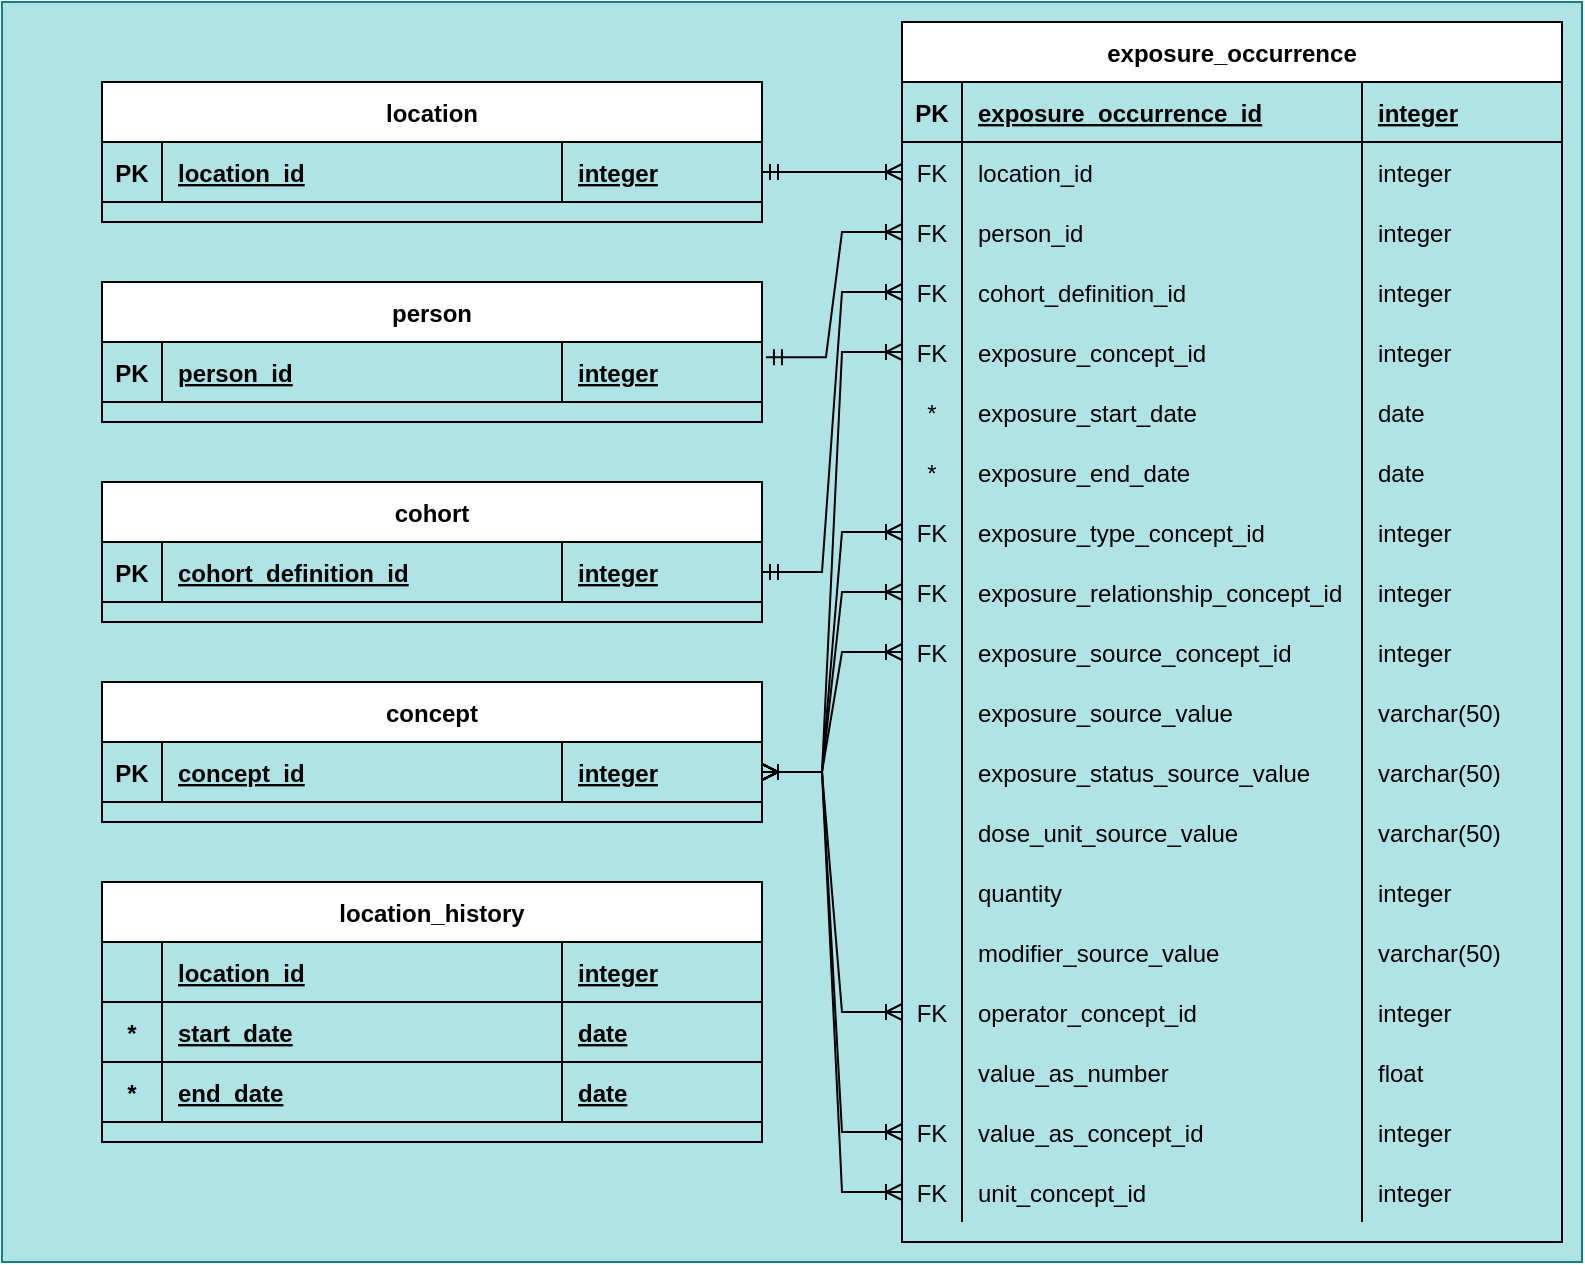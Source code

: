 <mxfile version="20.2.3" type="device"><diagram id="ltDb1r_3v9fbU79wgl96" name="Page-1"><mxGraphModel dx="3122" dy="865" grid="1" gridSize="10" guides="1" tooltips="1" connect="1" arrows="1" fold="1" page="1" pageScale="1" pageWidth="850" pageHeight="1100" math="0" shadow="0"><root><mxCell id="0"/><mxCell id="1" parent="0"/><mxCell id="xWgGIAUV3L5Q88_BUj5A-241" value="" style="verticalLabelPosition=bottom;verticalAlign=top;html=1;shape=mxgraph.basic.rect;fillColor2=none;strokeWidth=1;size=20;indent=5;fillColor=#b0e3e6;strokeColor=#0e8088;" parent="1" vertex="1"><mxGeometry x="-900" y="150" width="790" height="630" as="geometry"/></mxCell><mxCell id="xWgGIAUV3L5Q88_BUj5A-1" value="exposure_occurrence" style="shape=table;startSize=30;container=1;collapsible=1;childLayout=tableLayout;fixedRows=1;rowLines=0;fontStyle=1;align=center;resizeLast=1;" parent="1" vertex="1"><mxGeometry x="-450" y="160" width="330" height="610" as="geometry"/></mxCell><mxCell id="xWgGIAUV3L5Q88_BUj5A-2" value="" style="shape=tableRow;horizontal=0;startSize=0;swimlaneHead=0;swimlaneBody=0;fillColor=none;collapsible=0;dropTarget=0;points=[[0,0.5],[1,0.5]];portConstraint=eastwest;top=0;left=0;right=0;bottom=1;" parent="xWgGIAUV3L5Q88_BUj5A-1" vertex="1"><mxGeometry y="30" width="330" height="30" as="geometry"/></mxCell><mxCell id="xWgGIAUV3L5Q88_BUj5A-3" value="PK" style="shape=partialRectangle;connectable=0;fillColor=none;top=0;left=0;bottom=0;right=0;fontStyle=1;overflow=hidden;" parent="xWgGIAUV3L5Q88_BUj5A-2" vertex="1"><mxGeometry width="30" height="30" as="geometry"><mxRectangle width="30" height="30" as="alternateBounds"/></mxGeometry></mxCell><mxCell id="xWgGIAUV3L5Q88_BUj5A-4" value="exposure_occurrence_id" style="shape=partialRectangle;connectable=0;fillColor=none;top=0;left=0;bottom=0;right=0;align=left;spacingLeft=6;fontStyle=5;overflow=hidden;" parent="xWgGIAUV3L5Q88_BUj5A-2" vertex="1"><mxGeometry x="30" width="200" height="30" as="geometry"><mxRectangle width="200" height="30" as="alternateBounds"/></mxGeometry></mxCell><mxCell id="xWgGIAUV3L5Q88_BUj5A-5" value="integer" style="shape=partialRectangle;connectable=0;fillColor=none;top=0;left=0;bottom=0;right=0;align=left;spacingLeft=6;fontStyle=5;overflow=hidden;" parent="xWgGIAUV3L5Q88_BUj5A-2" vertex="1"><mxGeometry x="230" width="100" height="30" as="geometry"><mxRectangle width="100" height="30" as="alternateBounds"/></mxGeometry></mxCell><mxCell id="xWgGIAUV3L5Q88_BUj5A-6" value="" style="shape=tableRow;horizontal=0;startSize=0;swimlaneHead=0;swimlaneBody=0;fillColor=none;collapsible=0;dropTarget=0;points=[[0,0.5],[1,0.5]];portConstraint=eastwest;top=0;left=0;right=0;bottom=0;" parent="xWgGIAUV3L5Q88_BUj5A-1" vertex="1"><mxGeometry y="60" width="330" height="30" as="geometry"/></mxCell><mxCell id="xWgGIAUV3L5Q88_BUj5A-7" value="FK" style="shape=partialRectangle;connectable=0;fillColor=none;top=0;left=0;bottom=0;right=0;editable=1;overflow=hidden;" parent="xWgGIAUV3L5Q88_BUj5A-6" vertex="1"><mxGeometry width="30" height="30" as="geometry"><mxRectangle width="30" height="30" as="alternateBounds"/></mxGeometry></mxCell><mxCell id="xWgGIAUV3L5Q88_BUj5A-8" value="location_id" style="shape=partialRectangle;connectable=0;fillColor=none;top=0;left=0;bottom=0;right=0;align=left;spacingLeft=6;overflow=hidden;" parent="xWgGIAUV3L5Q88_BUj5A-6" vertex="1"><mxGeometry x="30" width="200" height="30" as="geometry"><mxRectangle width="200" height="30" as="alternateBounds"/></mxGeometry></mxCell><mxCell id="xWgGIAUV3L5Q88_BUj5A-9" value="integer" style="shape=partialRectangle;connectable=0;fillColor=none;top=0;left=0;bottom=0;right=0;align=left;spacingLeft=6;overflow=hidden;" parent="xWgGIAUV3L5Q88_BUj5A-6" vertex="1"><mxGeometry x="230" width="100" height="30" as="geometry"><mxRectangle width="100" height="30" as="alternateBounds"/></mxGeometry></mxCell><mxCell id="xWgGIAUV3L5Q88_BUj5A-10" value="" style="shape=tableRow;horizontal=0;startSize=0;swimlaneHead=0;swimlaneBody=0;fillColor=none;collapsible=0;dropTarget=0;points=[[0,0.5],[1,0.5]];portConstraint=eastwest;top=0;left=0;right=0;bottom=0;" parent="xWgGIAUV3L5Q88_BUj5A-1" vertex="1"><mxGeometry y="90" width="330" height="30" as="geometry"/></mxCell><mxCell id="xWgGIAUV3L5Q88_BUj5A-11" value="FK" style="shape=partialRectangle;connectable=0;fillColor=none;top=0;left=0;bottom=0;right=0;editable=1;overflow=hidden;" parent="xWgGIAUV3L5Q88_BUj5A-10" vertex="1"><mxGeometry width="30" height="30" as="geometry"><mxRectangle width="30" height="30" as="alternateBounds"/></mxGeometry></mxCell><mxCell id="xWgGIAUV3L5Q88_BUj5A-12" value="person_id" style="shape=partialRectangle;connectable=0;fillColor=none;top=0;left=0;bottom=0;right=0;align=left;spacingLeft=6;overflow=hidden;" parent="xWgGIAUV3L5Q88_BUj5A-10" vertex="1"><mxGeometry x="30" width="200" height="30" as="geometry"><mxRectangle width="200" height="30" as="alternateBounds"/></mxGeometry></mxCell><mxCell id="xWgGIAUV3L5Q88_BUj5A-13" value="integer" style="shape=partialRectangle;connectable=0;fillColor=none;top=0;left=0;bottom=0;right=0;align=left;spacingLeft=6;overflow=hidden;" parent="xWgGIAUV3L5Q88_BUj5A-10" vertex="1"><mxGeometry x="230" width="100" height="30" as="geometry"><mxRectangle width="100" height="30" as="alternateBounds"/></mxGeometry></mxCell><mxCell id="xWgGIAUV3L5Q88_BUj5A-14" value="" style="shape=tableRow;horizontal=0;startSize=0;swimlaneHead=0;swimlaneBody=0;fillColor=none;collapsible=0;dropTarget=0;points=[[0,0.5],[1,0.5]];portConstraint=eastwest;top=0;left=0;right=0;bottom=0;" parent="xWgGIAUV3L5Q88_BUj5A-1" vertex="1"><mxGeometry y="120" width="330" height="30" as="geometry"/></mxCell><mxCell id="xWgGIAUV3L5Q88_BUj5A-15" value="FK" style="shape=partialRectangle;connectable=0;fillColor=none;top=0;left=0;bottom=0;right=0;editable=1;overflow=hidden;" parent="xWgGIAUV3L5Q88_BUj5A-14" vertex="1"><mxGeometry width="30" height="30" as="geometry"><mxRectangle width="30" height="30" as="alternateBounds"/></mxGeometry></mxCell><mxCell id="xWgGIAUV3L5Q88_BUj5A-16" value="cohort_definition_id" style="shape=partialRectangle;connectable=0;fillColor=none;top=0;left=0;bottom=0;right=0;align=left;spacingLeft=6;overflow=hidden;" parent="xWgGIAUV3L5Q88_BUj5A-14" vertex="1"><mxGeometry x="30" width="200" height="30" as="geometry"><mxRectangle width="200" height="30" as="alternateBounds"/></mxGeometry></mxCell><mxCell id="xWgGIAUV3L5Q88_BUj5A-17" value="integer" style="shape=partialRectangle;connectable=0;fillColor=none;top=0;left=0;bottom=0;right=0;align=left;spacingLeft=6;overflow=hidden;" parent="xWgGIAUV3L5Q88_BUj5A-14" vertex="1"><mxGeometry x="230" width="100" height="30" as="geometry"><mxRectangle width="100" height="30" as="alternateBounds"/></mxGeometry></mxCell><mxCell id="xWgGIAUV3L5Q88_BUj5A-70" style="shape=tableRow;horizontal=0;startSize=0;swimlaneHead=0;swimlaneBody=0;fillColor=none;collapsible=0;dropTarget=0;points=[[0,0.5],[1,0.5]];portConstraint=eastwest;top=0;left=0;right=0;bottom=0;" parent="xWgGIAUV3L5Q88_BUj5A-1" vertex="1"><mxGeometry y="150" width="330" height="30" as="geometry"/></mxCell><mxCell id="xWgGIAUV3L5Q88_BUj5A-71" value="FK" style="shape=partialRectangle;connectable=0;fillColor=none;top=0;left=0;bottom=0;right=0;editable=1;overflow=hidden;" parent="xWgGIAUV3L5Q88_BUj5A-70" vertex="1"><mxGeometry width="30" height="30" as="geometry"><mxRectangle width="30" height="30" as="alternateBounds"/></mxGeometry></mxCell><mxCell id="xWgGIAUV3L5Q88_BUj5A-72" value="exposure_concept_id" style="shape=partialRectangle;connectable=0;fillColor=none;top=0;left=0;bottom=0;right=0;align=left;spacingLeft=6;overflow=hidden;" parent="xWgGIAUV3L5Q88_BUj5A-70" vertex="1"><mxGeometry x="30" width="200" height="30" as="geometry"><mxRectangle width="200" height="30" as="alternateBounds"/></mxGeometry></mxCell><mxCell id="xWgGIAUV3L5Q88_BUj5A-73" value="integer" style="shape=partialRectangle;connectable=0;fillColor=none;top=0;left=0;bottom=0;right=0;align=left;spacingLeft=6;overflow=hidden;" parent="xWgGIAUV3L5Q88_BUj5A-70" vertex="1"><mxGeometry x="230" width="100" height="30" as="geometry"><mxRectangle width="100" height="30" as="alternateBounds"/></mxGeometry></mxCell><mxCell id="xWgGIAUV3L5Q88_BUj5A-74" style="shape=tableRow;horizontal=0;startSize=0;swimlaneHead=0;swimlaneBody=0;fillColor=none;collapsible=0;dropTarget=0;points=[[0,0.5],[1,0.5]];portConstraint=eastwest;top=0;left=0;right=0;bottom=0;" parent="xWgGIAUV3L5Q88_BUj5A-1" vertex="1"><mxGeometry y="180" width="330" height="30" as="geometry"/></mxCell><mxCell id="xWgGIAUV3L5Q88_BUj5A-75" value="*" style="shape=partialRectangle;connectable=0;fillColor=none;top=0;left=0;bottom=0;right=0;editable=1;overflow=hidden;" parent="xWgGIAUV3L5Q88_BUj5A-74" vertex="1"><mxGeometry width="30" height="30" as="geometry"><mxRectangle width="30" height="30" as="alternateBounds"/></mxGeometry></mxCell><mxCell id="xWgGIAUV3L5Q88_BUj5A-76" value="exposure_start_date" style="shape=partialRectangle;connectable=0;fillColor=none;top=0;left=0;bottom=0;right=0;align=left;spacingLeft=6;overflow=hidden;" parent="xWgGIAUV3L5Q88_BUj5A-74" vertex="1"><mxGeometry x="30" width="200" height="30" as="geometry"><mxRectangle width="200" height="30" as="alternateBounds"/></mxGeometry></mxCell><mxCell id="xWgGIAUV3L5Q88_BUj5A-77" value="date" style="shape=partialRectangle;connectable=0;fillColor=none;top=0;left=0;bottom=0;right=0;align=left;spacingLeft=6;overflow=hidden;" parent="xWgGIAUV3L5Q88_BUj5A-74" vertex="1"><mxGeometry x="230" width="100" height="30" as="geometry"><mxRectangle width="100" height="30" as="alternateBounds"/></mxGeometry></mxCell><mxCell id="xWgGIAUV3L5Q88_BUj5A-78" style="shape=tableRow;horizontal=0;startSize=0;swimlaneHead=0;swimlaneBody=0;fillColor=none;collapsible=0;dropTarget=0;points=[[0,0.5],[1,0.5]];portConstraint=eastwest;top=0;left=0;right=0;bottom=0;" parent="xWgGIAUV3L5Q88_BUj5A-1" vertex="1"><mxGeometry y="210" width="330" height="30" as="geometry"/></mxCell><mxCell id="xWgGIAUV3L5Q88_BUj5A-79" value="*" style="shape=partialRectangle;connectable=0;fillColor=none;top=0;left=0;bottom=0;right=0;editable=1;overflow=hidden;" parent="xWgGIAUV3L5Q88_BUj5A-78" vertex="1"><mxGeometry width="30" height="30" as="geometry"><mxRectangle width="30" height="30" as="alternateBounds"/></mxGeometry></mxCell><mxCell id="xWgGIAUV3L5Q88_BUj5A-80" value="exposure_end_date" style="shape=partialRectangle;connectable=0;fillColor=none;top=0;left=0;bottom=0;right=0;align=left;spacingLeft=6;overflow=hidden;" parent="xWgGIAUV3L5Q88_BUj5A-78" vertex="1"><mxGeometry x="30" width="200" height="30" as="geometry"><mxRectangle width="200" height="30" as="alternateBounds"/></mxGeometry></mxCell><mxCell id="xWgGIAUV3L5Q88_BUj5A-81" value="date" style="shape=partialRectangle;connectable=0;fillColor=none;top=0;left=0;bottom=0;right=0;align=left;spacingLeft=6;overflow=hidden;" parent="xWgGIAUV3L5Q88_BUj5A-78" vertex="1"><mxGeometry x="230" width="100" height="30" as="geometry"><mxRectangle width="100" height="30" as="alternateBounds"/></mxGeometry></mxCell><mxCell id="xWgGIAUV3L5Q88_BUj5A-90" style="shape=tableRow;horizontal=0;startSize=0;swimlaneHead=0;swimlaneBody=0;fillColor=none;collapsible=0;dropTarget=0;points=[[0,0.5],[1,0.5]];portConstraint=eastwest;top=0;left=0;right=0;bottom=0;" parent="xWgGIAUV3L5Q88_BUj5A-1" vertex="1"><mxGeometry y="240" width="330" height="30" as="geometry"/></mxCell><mxCell id="xWgGIAUV3L5Q88_BUj5A-91" value="FK" style="shape=partialRectangle;connectable=0;fillColor=none;top=0;left=0;bottom=0;right=0;editable=1;overflow=hidden;" parent="xWgGIAUV3L5Q88_BUj5A-90" vertex="1"><mxGeometry width="30" height="30" as="geometry"><mxRectangle width="30" height="30" as="alternateBounds"/></mxGeometry></mxCell><mxCell id="xWgGIAUV3L5Q88_BUj5A-92" value="exposure_type_concept_id" style="shape=partialRectangle;connectable=0;fillColor=none;top=0;left=0;bottom=0;right=0;align=left;spacingLeft=6;overflow=hidden;" parent="xWgGIAUV3L5Q88_BUj5A-90" vertex="1"><mxGeometry x="30" width="200" height="30" as="geometry"><mxRectangle width="200" height="30" as="alternateBounds"/></mxGeometry></mxCell><mxCell id="xWgGIAUV3L5Q88_BUj5A-93" value="integer" style="shape=partialRectangle;connectable=0;fillColor=none;top=0;left=0;bottom=0;right=0;align=left;spacingLeft=6;overflow=hidden;" parent="xWgGIAUV3L5Q88_BUj5A-90" vertex="1"><mxGeometry x="230" width="100" height="30" as="geometry"><mxRectangle width="100" height="30" as="alternateBounds"/></mxGeometry></mxCell><mxCell id="xWgGIAUV3L5Q88_BUj5A-18" style="shape=tableRow;horizontal=0;startSize=0;swimlaneHead=0;swimlaneBody=0;fillColor=none;collapsible=0;dropTarget=0;points=[[0,0.5],[1,0.5]];portConstraint=eastwest;top=0;left=0;right=0;bottom=0;" parent="xWgGIAUV3L5Q88_BUj5A-1" vertex="1"><mxGeometry y="270" width="330" height="30" as="geometry"/></mxCell><mxCell id="xWgGIAUV3L5Q88_BUj5A-19" value="FK" style="shape=partialRectangle;connectable=0;fillColor=none;top=0;left=0;bottom=0;right=0;editable=1;overflow=hidden;" parent="xWgGIAUV3L5Q88_BUj5A-18" vertex="1"><mxGeometry width="30" height="30" as="geometry"><mxRectangle width="30" height="30" as="alternateBounds"/></mxGeometry></mxCell><mxCell id="xWgGIAUV3L5Q88_BUj5A-20" value="exposure_relationship_concept_id" style="shape=partialRectangle;connectable=0;fillColor=none;top=0;left=0;bottom=0;right=0;align=left;spacingLeft=6;overflow=hidden;" parent="xWgGIAUV3L5Q88_BUj5A-18" vertex="1"><mxGeometry x="30" width="200" height="30" as="geometry"><mxRectangle width="200" height="30" as="alternateBounds"/></mxGeometry></mxCell><mxCell id="xWgGIAUV3L5Q88_BUj5A-21" value="integer" style="shape=partialRectangle;connectable=0;fillColor=none;top=0;left=0;bottom=0;right=0;align=left;spacingLeft=6;overflow=hidden;" parent="xWgGIAUV3L5Q88_BUj5A-18" vertex="1"><mxGeometry x="230" width="100" height="30" as="geometry"><mxRectangle width="100" height="30" as="alternateBounds"/></mxGeometry></mxCell><mxCell id="xWgGIAUV3L5Q88_BUj5A-22" style="shape=tableRow;horizontal=0;startSize=0;swimlaneHead=0;swimlaneBody=0;fillColor=none;collapsible=0;dropTarget=0;points=[[0,0.5],[1,0.5]];portConstraint=eastwest;top=0;left=0;right=0;bottom=0;" parent="xWgGIAUV3L5Q88_BUj5A-1" vertex="1"><mxGeometry y="300" width="330" height="30" as="geometry"/></mxCell><mxCell id="xWgGIAUV3L5Q88_BUj5A-23" value="FK" style="shape=partialRectangle;connectable=0;fillColor=none;top=0;left=0;bottom=0;right=0;editable=1;overflow=hidden;" parent="xWgGIAUV3L5Q88_BUj5A-22" vertex="1"><mxGeometry width="30" height="30" as="geometry"><mxRectangle width="30" height="30" as="alternateBounds"/></mxGeometry></mxCell><mxCell id="xWgGIAUV3L5Q88_BUj5A-24" value="exposure_source_concept_id" style="shape=partialRectangle;connectable=0;fillColor=none;top=0;left=0;bottom=0;right=0;align=left;spacingLeft=6;overflow=hidden;" parent="xWgGIAUV3L5Q88_BUj5A-22" vertex="1"><mxGeometry x="30" width="200" height="30" as="geometry"><mxRectangle width="200" height="30" as="alternateBounds"/></mxGeometry></mxCell><mxCell id="xWgGIAUV3L5Q88_BUj5A-25" value="integer" style="shape=partialRectangle;connectable=0;fillColor=none;top=0;left=0;bottom=0;right=0;align=left;spacingLeft=6;overflow=hidden;" parent="xWgGIAUV3L5Q88_BUj5A-22" vertex="1"><mxGeometry x="230" width="100" height="30" as="geometry"><mxRectangle width="100" height="30" as="alternateBounds"/></mxGeometry></mxCell><mxCell id="xWgGIAUV3L5Q88_BUj5A-26" style="shape=tableRow;horizontal=0;startSize=0;swimlaneHead=0;swimlaneBody=0;fillColor=none;collapsible=0;dropTarget=0;points=[[0,0.5],[1,0.5]];portConstraint=eastwest;top=0;left=0;right=0;bottom=0;" parent="xWgGIAUV3L5Q88_BUj5A-1" vertex="1"><mxGeometry y="330" width="330" height="30" as="geometry"/></mxCell><mxCell id="xWgGIAUV3L5Q88_BUj5A-27" style="shape=partialRectangle;connectable=0;fillColor=none;top=0;left=0;bottom=0;right=0;editable=1;overflow=hidden;" parent="xWgGIAUV3L5Q88_BUj5A-26" vertex="1"><mxGeometry width="30" height="30" as="geometry"><mxRectangle width="30" height="30" as="alternateBounds"/></mxGeometry></mxCell><mxCell id="xWgGIAUV3L5Q88_BUj5A-28" value="exposure_source_value" style="shape=partialRectangle;connectable=0;fillColor=none;top=0;left=0;bottom=0;right=0;align=left;spacingLeft=6;overflow=hidden;" parent="xWgGIAUV3L5Q88_BUj5A-26" vertex="1"><mxGeometry x="30" width="200" height="30" as="geometry"><mxRectangle width="200" height="30" as="alternateBounds"/></mxGeometry></mxCell><mxCell id="xWgGIAUV3L5Q88_BUj5A-29" value="varchar(50)" style="shape=partialRectangle;connectable=0;fillColor=none;top=0;left=0;bottom=0;right=0;align=left;spacingLeft=6;overflow=hidden;" parent="xWgGIAUV3L5Q88_BUj5A-26" vertex="1"><mxGeometry x="230" width="100" height="30" as="geometry"><mxRectangle width="100" height="30" as="alternateBounds"/></mxGeometry></mxCell><mxCell id="xWgGIAUV3L5Q88_BUj5A-30" style="shape=tableRow;horizontal=0;startSize=0;swimlaneHead=0;swimlaneBody=0;fillColor=none;collapsible=0;dropTarget=0;points=[[0,0.5],[1,0.5]];portConstraint=eastwest;top=0;left=0;right=0;bottom=0;" parent="xWgGIAUV3L5Q88_BUj5A-1" vertex="1"><mxGeometry y="360" width="330" height="30" as="geometry"/></mxCell><mxCell id="xWgGIAUV3L5Q88_BUj5A-31" style="shape=partialRectangle;connectable=0;fillColor=none;top=0;left=0;bottom=0;right=0;editable=1;overflow=hidden;" parent="xWgGIAUV3L5Q88_BUj5A-30" vertex="1"><mxGeometry width="30" height="30" as="geometry"><mxRectangle width="30" height="30" as="alternateBounds"/></mxGeometry></mxCell><mxCell id="xWgGIAUV3L5Q88_BUj5A-32" value="exposure_status_source_value" style="shape=partialRectangle;connectable=0;fillColor=none;top=0;left=0;bottom=0;right=0;align=left;spacingLeft=6;overflow=hidden;" parent="xWgGIAUV3L5Q88_BUj5A-30" vertex="1"><mxGeometry x="30" width="200" height="30" as="geometry"><mxRectangle width="200" height="30" as="alternateBounds"/></mxGeometry></mxCell><mxCell id="xWgGIAUV3L5Q88_BUj5A-33" value="varchar(50)" style="shape=partialRectangle;connectable=0;fillColor=none;top=0;left=0;bottom=0;right=0;align=left;spacingLeft=6;overflow=hidden;" parent="xWgGIAUV3L5Q88_BUj5A-30" vertex="1"><mxGeometry x="230" width="100" height="30" as="geometry"><mxRectangle width="100" height="30" as="alternateBounds"/></mxGeometry></mxCell><mxCell id="xWgGIAUV3L5Q88_BUj5A-34" style="shape=tableRow;horizontal=0;startSize=0;swimlaneHead=0;swimlaneBody=0;fillColor=none;collapsible=0;dropTarget=0;points=[[0,0.5],[1,0.5]];portConstraint=eastwest;top=0;left=0;right=0;bottom=0;" parent="xWgGIAUV3L5Q88_BUj5A-1" vertex="1"><mxGeometry y="390" width="330" height="30" as="geometry"/></mxCell><mxCell id="xWgGIAUV3L5Q88_BUj5A-35" style="shape=partialRectangle;connectable=0;fillColor=none;top=0;left=0;bottom=0;right=0;editable=1;overflow=hidden;" parent="xWgGIAUV3L5Q88_BUj5A-34" vertex="1"><mxGeometry width="30" height="30" as="geometry"><mxRectangle width="30" height="30" as="alternateBounds"/></mxGeometry></mxCell><mxCell id="xWgGIAUV3L5Q88_BUj5A-36" value="dose_unit_source_value" style="shape=partialRectangle;connectable=0;fillColor=none;top=0;left=0;bottom=0;right=0;align=left;spacingLeft=6;overflow=hidden;" parent="xWgGIAUV3L5Q88_BUj5A-34" vertex="1"><mxGeometry x="30" width="200" height="30" as="geometry"><mxRectangle width="200" height="30" as="alternateBounds"/></mxGeometry></mxCell><mxCell id="xWgGIAUV3L5Q88_BUj5A-37" value="varchar(50)" style="shape=partialRectangle;connectable=0;fillColor=none;top=0;left=0;bottom=0;right=0;align=left;spacingLeft=6;overflow=hidden;" parent="xWgGIAUV3L5Q88_BUj5A-34" vertex="1"><mxGeometry x="230" width="100" height="30" as="geometry"><mxRectangle width="100" height="30" as="alternateBounds"/></mxGeometry></mxCell><mxCell id="xWgGIAUV3L5Q88_BUj5A-38" style="shape=tableRow;horizontal=0;startSize=0;swimlaneHead=0;swimlaneBody=0;fillColor=none;collapsible=0;dropTarget=0;points=[[0,0.5],[1,0.5]];portConstraint=eastwest;top=0;left=0;right=0;bottom=0;" parent="xWgGIAUV3L5Q88_BUj5A-1" vertex="1"><mxGeometry y="420" width="330" height="30" as="geometry"/></mxCell><mxCell id="xWgGIAUV3L5Q88_BUj5A-39" style="shape=partialRectangle;connectable=0;fillColor=none;top=0;left=0;bottom=0;right=0;editable=1;overflow=hidden;" parent="xWgGIAUV3L5Q88_BUj5A-38" vertex="1"><mxGeometry width="30" height="30" as="geometry"><mxRectangle width="30" height="30" as="alternateBounds"/></mxGeometry></mxCell><mxCell id="xWgGIAUV3L5Q88_BUj5A-40" value="quantity" style="shape=partialRectangle;connectable=0;fillColor=none;top=0;left=0;bottom=0;right=0;align=left;spacingLeft=6;overflow=hidden;" parent="xWgGIAUV3L5Q88_BUj5A-38" vertex="1"><mxGeometry x="30" width="200" height="30" as="geometry"><mxRectangle width="200" height="30" as="alternateBounds"/></mxGeometry></mxCell><mxCell id="xWgGIAUV3L5Q88_BUj5A-41" value="integer" style="shape=partialRectangle;connectable=0;fillColor=none;top=0;left=0;bottom=0;right=0;align=left;spacingLeft=6;overflow=hidden;" parent="xWgGIAUV3L5Q88_BUj5A-38" vertex="1"><mxGeometry x="230" width="100" height="30" as="geometry"><mxRectangle width="100" height="30" as="alternateBounds"/></mxGeometry></mxCell><mxCell id="xWgGIAUV3L5Q88_BUj5A-42" style="shape=tableRow;horizontal=0;startSize=0;swimlaneHead=0;swimlaneBody=0;fillColor=none;collapsible=0;dropTarget=0;points=[[0,0.5],[1,0.5]];portConstraint=eastwest;top=0;left=0;right=0;bottom=0;" parent="xWgGIAUV3L5Q88_BUj5A-1" vertex="1"><mxGeometry y="450" width="330" height="30" as="geometry"/></mxCell><mxCell id="xWgGIAUV3L5Q88_BUj5A-43" style="shape=partialRectangle;connectable=0;fillColor=none;top=0;left=0;bottom=0;right=0;editable=1;overflow=hidden;" parent="xWgGIAUV3L5Q88_BUj5A-42" vertex="1"><mxGeometry width="30" height="30" as="geometry"><mxRectangle width="30" height="30" as="alternateBounds"/></mxGeometry></mxCell><mxCell id="xWgGIAUV3L5Q88_BUj5A-44" value="modifier_source_value" style="shape=partialRectangle;connectable=0;fillColor=none;top=0;left=0;bottom=0;right=0;align=left;spacingLeft=6;overflow=hidden;" parent="xWgGIAUV3L5Q88_BUj5A-42" vertex="1"><mxGeometry x="30" width="200" height="30" as="geometry"><mxRectangle width="200" height="30" as="alternateBounds"/></mxGeometry></mxCell><mxCell id="xWgGIAUV3L5Q88_BUj5A-45" value="varchar(50)" style="shape=partialRectangle;connectable=0;fillColor=none;top=0;left=0;bottom=0;right=0;align=left;spacingLeft=6;overflow=hidden;" parent="xWgGIAUV3L5Q88_BUj5A-42" vertex="1"><mxGeometry x="230" width="100" height="30" as="geometry"><mxRectangle width="100" height="30" as="alternateBounds"/></mxGeometry></mxCell><mxCell id="xWgGIAUV3L5Q88_BUj5A-46" style="shape=tableRow;horizontal=0;startSize=0;swimlaneHead=0;swimlaneBody=0;fillColor=none;collapsible=0;dropTarget=0;points=[[0,0.5],[1,0.5]];portConstraint=eastwest;top=0;left=0;right=0;bottom=0;" parent="xWgGIAUV3L5Q88_BUj5A-1" vertex="1"><mxGeometry y="480" width="330" height="30" as="geometry"/></mxCell><mxCell id="xWgGIAUV3L5Q88_BUj5A-47" value="FK" style="shape=partialRectangle;connectable=0;fillColor=none;top=0;left=0;bottom=0;right=0;editable=1;overflow=hidden;" parent="xWgGIAUV3L5Q88_BUj5A-46" vertex="1"><mxGeometry width="30" height="30" as="geometry"><mxRectangle width="30" height="30" as="alternateBounds"/></mxGeometry></mxCell><mxCell id="xWgGIAUV3L5Q88_BUj5A-48" value="operator_concept_id" style="shape=partialRectangle;connectable=0;fillColor=none;top=0;left=0;bottom=0;right=0;align=left;spacingLeft=6;overflow=hidden;" parent="xWgGIAUV3L5Q88_BUj5A-46" vertex="1"><mxGeometry x="30" width="200" height="30" as="geometry"><mxRectangle width="200" height="30" as="alternateBounds"/></mxGeometry></mxCell><mxCell id="xWgGIAUV3L5Q88_BUj5A-49" value="integer" style="shape=partialRectangle;connectable=0;fillColor=none;top=0;left=0;bottom=0;right=0;align=left;spacingLeft=6;overflow=hidden;" parent="xWgGIAUV3L5Q88_BUj5A-46" vertex="1"><mxGeometry x="230" width="100" height="30" as="geometry"><mxRectangle width="100" height="30" as="alternateBounds"/></mxGeometry></mxCell><mxCell id="xWgGIAUV3L5Q88_BUj5A-50" style="shape=tableRow;horizontal=0;startSize=0;swimlaneHead=0;swimlaneBody=0;fillColor=none;collapsible=0;dropTarget=0;points=[[0,0.5],[1,0.5]];portConstraint=eastwest;top=0;left=0;right=0;bottom=0;" parent="xWgGIAUV3L5Q88_BUj5A-1" vertex="1"><mxGeometry y="510" width="330" height="30" as="geometry"/></mxCell><mxCell id="xWgGIAUV3L5Q88_BUj5A-51" style="shape=partialRectangle;connectable=0;fillColor=none;top=0;left=0;bottom=0;right=0;editable=1;overflow=hidden;" parent="xWgGIAUV3L5Q88_BUj5A-50" vertex="1"><mxGeometry width="30" height="30" as="geometry"><mxRectangle width="30" height="30" as="alternateBounds"/></mxGeometry></mxCell><mxCell id="xWgGIAUV3L5Q88_BUj5A-52" value="value_as_number" style="shape=partialRectangle;connectable=0;fillColor=none;top=0;left=0;bottom=0;right=0;align=left;spacingLeft=6;overflow=hidden;" parent="xWgGIAUV3L5Q88_BUj5A-50" vertex="1"><mxGeometry x="30" width="200" height="30" as="geometry"><mxRectangle width="200" height="30" as="alternateBounds"/></mxGeometry></mxCell><mxCell id="xWgGIAUV3L5Q88_BUj5A-53" value="float" style="shape=partialRectangle;connectable=0;fillColor=none;top=0;left=0;bottom=0;right=0;align=left;spacingLeft=6;overflow=hidden;" parent="xWgGIAUV3L5Q88_BUj5A-50" vertex="1"><mxGeometry x="230" width="100" height="30" as="geometry"><mxRectangle width="100" height="30" as="alternateBounds"/></mxGeometry></mxCell><mxCell id="xWgGIAUV3L5Q88_BUj5A-54" style="shape=tableRow;horizontal=0;startSize=0;swimlaneHead=0;swimlaneBody=0;fillColor=none;collapsible=0;dropTarget=0;points=[[0,0.5],[1,0.5]];portConstraint=eastwest;top=0;left=0;right=0;bottom=0;" parent="xWgGIAUV3L5Q88_BUj5A-1" vertex="1"><mxGeometry y="540" width="330" height="30" as="geometry"/></mxCell><mxCell id="xWgGIAUV3L5Q88_BUj5A-55" value="FK" style="shape=partialRectangle;connectable=0;fillColor=none;top=0;left=0;bottom=0;right=0;editable=1;overflow=hidden;" parent="xWgGIAUV3L5Q88_BUj5A-54" vertex="1"><mxGeometry width="30" height="30" as="geometry"><mxRectangle width="30" height="30" as="alternateBounds"/></mxGeometry></mxCell><mxCell id="xWgGIAUV3L5Q88_BUj5A-56" value="value_as_concept_id" style="shape=partialRectangle;connectable=0;fillColor=none;top=0;left=0;bottom=0;right=0;align=left;spacingLeft=6;overflow=hidden;" parent="xWgGIAUV3L5Q88_BUj5A-54" vertex="1"><mxGeometry x="30" width="200" height="30" as="geometry"><mxRectangle width="200" height="30" as="alternateBounds"/></mxGeometry></mxCell><mxCell id="xWgGIAUV3L5Q88_BUj5A-57" value="integer" style="shape=partialRectangle;connectable=0;fillColor=none;top=0;left=0;bottom=0;right=0;align=left;spacingLeft=6;overflow=hidden;" parent="xWgGIAUV3L5Q88_BUj5A-54" vertex="1"><mxGeometry x="230" width="100" height="30" as="geometry"><mxRectangle width="100" height="30" as="alternateBounds"/></mxGeometry></mxCell><mxCell id="xWgGIAUV3L5Q88_BUj5A-58" style="shape=tableRow;horizontal=0;startSize=0;swimlaneHead=0;swimlaneBody=0;fillColor=none;collapsible=0;dropTarget=0;points=[[0,0.5],[1,0.5]];portConstraint=eastwest;top=0;left=0;right=0;bottom=0;" parent="xWgGIAUV3L5Q88_BUj5A-1" vertex="1"><mxGeometry y="570" width="330" height="30" as="geometry"/></mxCell><mxCell id="xWgGIAUV3L5Q88_BUj5A-59" value="FK" style="shape=partialRectangle;connectable=0;fillColor=none;top=0;left=0;bottom=0;right=0;editable=1;overflow=hidden;" parent="xWgGIAUV3L5Q88_BUj5A-58" vertex="1"><mxGeometry width="30" height="30" as="geometry"><mxRectangle width="30" height="30" as="alternateBounds"/></mxGeometry></mxCell><mxCell id="xWgGIAUV3L5Q88_BUj5A-60" value="unit_concept_id" style="shape=partialRectangle;connectable=0;fillColor=none;top=0;left=0;bottom=0;right=0;align=left;spacingLeft=6;overflow=hidden;" parent="xWgGIAUV3L5Q88_BUj5A-58" vertex="1"><mxGeometry x="30" width="200" height="30" as="geometry"><mxRectangle width="200" height="30" as="alternateBounds"/></mxGeometry></mxCell><mxCell id="xWgGIAUV3L5Q88_BUj5A-61" value="integer" style="shape=partialRectangle;connectable=0;fillColor=none;top=0;left=0;bottom=0;right=0;align=left;spacingLeft=6;overflow=hidden;" parent="xWgGIAUV3L5Q88_BUj5A-58" vertex="1"><mxGeometry x="230" width="100" height="30" as="geometry"><mxRectangle width="100" height="30" as="alternateBounds"/></mxGeometry></mxCell><mxCell id="xWgGIAUV3L5Q88_BUj5A-95" value="location" style="shape=table;startSize=30;container=1;collapsible=1;childLayout=tableLayout;fixedRows=1;rowLines=0;fontStyle=1;align=center;resizeLast=1;" parent="1" vertex="1"><mxGeometry x="-850" y="190" width="330" height="70" as="geometry"/></mxCell><mxCell id="xWgGIAUV3L5Q88_BUj5A-96" value="" style="shape=tableRow;horizontal=0;startSize=0;swimlaneHead=0;swimlaneBody=0;fillColor=none;collapsible=0;dropTarget=0;points=[[0,0.5],[1,0.5]];portConstraint=eastwest;top=0;left=0;right=0;bottom=1;" parent="xWgGIAUV3L5Q88_BUj5A-95" vertex="1"><mxGeometry y="30" width="330" height="30" as="geometry"/></mxCell><mxCell id="xWgGIAUV3L5Q88_BUj5A-97" value="PK" style="shape=partialRectangle;connectable=0;fillColor=none;top=0;left=0;bottom=0;right=0;fontStyle=1;overflow=hidden;" parent="xWgGIAUV3L5Q88_BUj5A-96" vertex="1"><mxGeometry width="30" height="30" as="geometry"><mxRectangle width="30" height="30" as="alternateBounds"/></mxGeometry></mxCell><mxCell id="xWgGIAUV3L5Q88_BUj5A-98" value="location_id" style="shape=partialRectangle;connectable=0;fillColor=none;top=0;left=0;bottom=0;right=0;align=left;spacingLeft=6;fontStyle=5;overflow=hidden;" parent="xWgGIAUV3L5Q88_BUj5A-96" vertex="1"><mxGeometry x="30" width="200" height="30" as="geometry"><mxRectangle width="200" height="30" as="alternateBounds"/></mxGeometry></mxCell><mxCell id="xWgGIAUV3L5Q88_BUj5A-99" value="integer" style="shape=partialRectangle;connectable=0;fillColor=none;top=0;left=0;bottom=0;right=0;align=left;spacingLeft=6;fontStyle=5;overflow=hidden;" parent="xWgGIAUV3L5Q88_BUj5A-96" vertex="1"><mxGeometry x="230" width="100" height="30" as="geometry"><mxRectangle width="100" height="30" as="alternateBounds"/></mxGeometry></mxCell><mxCell id="xWgGIAUV3L5Q88_BUj5A-180" value="person" style="shape=table;startSize=30;container=1;collapsible=1;childLayout=tableLayout;fixedRows=1;rowLines=0;fontStyle=1;align=center;resizeLast=1;" parent="1" vertex="1"><mxGeometry x="-850" y="290" width="330" height="70" as="geometry"/></mxCell><mxCell id="xWgGIAUV3L5Q88_BUj5A-181" value="" style="shape=tableRow;horizontal=0;startSize=0;swimlaneHead=0;swimlaneBody=0;fillColor=none;collapsible=0;dropTarget=0;points=[[0,0.5],[1,0.5]];portConstraint=eastwest;top=0;left=0;right=0;bottom=1;" parent="xWgGIAUV3L5Q88_BUj5A-180" vertex="1"><mxGeometry y="30" width="330" height="30" as="geometry"/></mxCell><mxCell id="xWgGIAUV3L5Q88_BUj5A-182" value="PK" style="shape=partialRectangle;connectable=0;fillColor=none;top=0;left=0;bottom=0;right=0;fontStyle=1;overflow=hidden;" parent="xWgGIAUV3L5Q88_BUj5A-181" vertex="1"><mxGeometry width="30" height="30" as="geometry"><mxRectangle width="30" height="30" as="alternateBounds"/></mxGeometry></mxCell><mxCell id="xWgGIAUV3L5Q88_BUj5A-183" value="person_id" style="shape=partialRectangle;connectable=0;fillColor=none;top=0;left=0;bottom=0;right=0;align=left;spacingLeft=6;fontStyle=5;overflow=hidden;" parent="xWgGIAUV3L5Q88_BUj5A-181" vertex="1"><mxGeometry x="30" width="200" height="30" as="geometry"><mxRectangle width="200" height="30" as="alternateBounds"/></mxGeometry></mxCell><mxCell id="xWgGIAUV3L5Q88_BUj5A-184" value="integer" style="shape=partialRectangle;connectable=0;fillColor=none;top=0;left=0;bottom=0;right=0;align=left;spacingLeft=6;fontStyle=5;overflow=hidden;" parent="xWgGIAUV3L5Q88_BUj5A-181" vertex="1"><mxGeometry x="230" width="100" height="30" as="geometry"><mxRectangle width="100" height="30" as="alternateBounds"/></mxGeometry></mxCell><mxCell id="xWgGIAUV3L5Q88_BUj5A-185" value="cohort" style="shape=table;startSize=30;container=1;collapsible=1;childLayout=tableLayout;fixedRows=1;rowLines=0;fontStyle=1;align=center;resizeLast=1;" parent="1" vertex="1"><mxGeometry x="-850" y="390" width="330" height="70" as="geometry"/></mxCell><mxCell id="xWgGIAUV3L5Q88_BUj5A-186" value="" style="shape=tableRow;horizontal=0;startSize=0;swimlaneHead=0;swimlaneBody=0;fillColor=none;collapsible=0;dropTarget=0;points=[[0,0.5],[1,0.5]];portConstraint=eastwest;top=0;left=0;right=0;bottom=1;" parent="xWgGIAUV3L5Q88_BUj5A-185" vertex="1"><mxGeometry y="30" width="330" height="30" as="geometry"/></mxCell><mxCell id="xWgGIAUV3L5Q88_BUj5A-187" value="PK" style="shape=partialRectangle;connectable=0;fillColor=none;top=0;left=0;bottom=0;right=0;fontStyle=1;overflow=hidden;" parent="xWgGIAUV3L5Q88_BUj5A-186" vertex="1"><mxGeometry width="30" height="30" as="geometry"><mxRectangle width="30" height="30" as="alternateBounds"/></mxGeometry></mxCell><mxCell id="xWgGIAUV3L5Q88_BUj5A-188" value="cohort_definition_id" style="shape=partialRectangle;connectable=0;fillColor=none;top=0;left=0;bottom=0;right=0;align=left;spacingLeft=6;fontStyle=5;overflow=hidden;" parent="xWgGIAUV3L5Q88_BUj5A-186" vertex="1"><mxGeometry x="30" width="200" height="30" as="geometry"><mxRectangle width="200" height="30" as="alternateBounds"/></mxGeometry></mxCell><mxCell id="xWgGIAUV3L5Q88_BUj5A-189" value="integer" style="shape=partialRectangle;connectable=0;fillColor=none;top=0;left=0;bottom=0;right=0;align=left;spacingLeft=6;fontStyle=5;overflow=hidden;" parent="xWgGIAUV3L5Q88_BUj5A-186" vertex="1"><mxGeometry x="230" width="100" height="30" as="geometry"><mxRectangle width="100" height="30" as="alternateBounds"/></mxGeometry></mxCell><mxCell id="xWgGIAUV3L5Q88_BUj5A-190" value="concept" style="shape=table;startSize=30;container=1;collapsible=1;childLayout=tableLayout;fixedRows=1;rowLines=0;fontStyle=1;align=center;resizeLast=1;" parent="1" vertex="1"><mxGeometry x="-850" y="490" width="330" height="70" as="geometry"/></mxCell><mxCell id="xWgGIAUV3L5Q88_BUj5A-191" value="" style="shape=tableRow;horizontal=0;startSize=0;swimlaneHead=0;swimlaneBody=0;fillColor=none;collapsible=0;dropTarget=0;points=[[0,0.5],[1,0.5]];portConstraint=eastwest;top=0;left=0;right=0;bottom=1;" parent="xWgGIAUV3L5Q88_BUj5A-190" vertex="1"><mxGeometry y="30" width="330" height="30" as="geometry"/></mxCell><mxCell id="xWgGIAUV3L5Q88_BUj5A-192" value="PK" style="shape=partialRectangle;connectable=0;fillColor=none;top=0;left=0;bottom=0;right=0;fontStyle=1;overflow=hidden;" parent="xWgGIAUV3L5Q88_BUj5A-191" vertex="1"><mxGeometry width="30" height="30" as="geometry"><mxRectangle width="30" height="30" as="alternateBounds"/></mxGeometry></mxCell><mxCell id="xWgGIAUV3L5Q88_BUj5A-193" value="concept_id" style="shape=partialRectangle;connectable=0;fillColor=none;top=0;left=0;bottom=0;right=0;align=left;spacingLeft=6;fontStyle=5;overflow=hidden;" parent="xWgGIAUV3L5Q88_BUj5A-191" vertex="1"><mxGeometry x="30" width="200" height="30" as="geometry"><mxRectangle width="200" height="30" as="alternateBounds"/></mxGeometry></mxCell><mxCell id="xWgGIAUV3L5Q88_BUj5A-194" value="integer" style="shape=partialRectangle;connectable=0;fillColor=none;top=0;left=0;bottom=0;right=0;align=left;spacingLeft=6;fontStyle=5;overflow=hidden;" parent="xWgGIAUV3L5Q88_BUj5A-191" vertex="1"><mxGeometry x="230" width="100" height="30" as="geometry"><mxRectangle width="100" height="30" as="alternateBounds"/></mxGeometry></mxCell><mxCell id="xWgGIAUV3L5Q88_BUj5A-197" value="" style="edgeStyle=entityRelationEdgeStyle;fontSize=12;html=1;endArrow=ERoneToMany;startArrow=ERmandOne;rounded=0;exitX=1;exitY=0.5;exitDx=0;exitDy=0;entryX=0;entryY=0.5;entryDx=0;entryDy=0;" parent="1" source="xWgGIAUV3L5Q88_BUj5A-96" target="xWgGIAUV3L5Q88_BUj5A-6" edge="1"><mxGeometry width="100" height="100" relative="1" as="geometry"><mxPoint x="-490" y="460" as="sourcePoint"/><mxPoint x="-390" y="360" as="targetPoint"/></mxGeometry></mxCell><mxCell id="xWgGIAUV3L5Q88_BUj5A-198" value="" style="edgeStyle=entityRelationEdgeStyle;fontSize=12;html=1;endArrow=ERoneToMany;startArrow=ERmandOne;rounded=0;exitX=1.006;exitY=0.253;exitDx=0;exitDy=0;entryX=0;entryY=0.5;entryDx=0;entryDy=0;exitPerimeter=0;" parent="1" source="xWgGIAUV3L5Q88_BUj5A-181" target="xWgGIAUV3L5Q88_BUj5A-10" edge="1"><mxGeometry width="100" height="100" relative="1" as="geometry"><mxPoint x="-480" y="245" as="sourcePoint"/><mxPoint x="-440" y="245" as="targetPoint"/></mxGeometry></mxCell><mxCell id="xWgGIAUV3L5Q88_BUj5A-199" value="" style="edgeStyle=entityRelationEdgeStyle;fontSize=12;html=1;endArrow=ERoneToMany;startArrow=ERmandOne;rounded=0;exitX=1;exitY=0.5;exitDx=0;exitDy=0;entryX=0;entryY=0.5;entryDx=0;entryDy=0;" parent="1" source="xWgGIAUV3L5Q88_BUj5A-186" target="xWgGIAUV3L5Q88_BUj5A-14" edge="1"><mxGeometry width="100" height="100" relative="1" as="geometry"><mxPoint x="-508.02" y="327.59" as="sourcePoint"/><mxPoint x="-440" y="275" as="targetPoint"/></mxGeometry></mxCell><mxCell id="xWgGIAUV3L5Q88_BUj5A-207" value="" style="edgeStyle=entityRelationEdgeStyle;fontSize=12;html=1;endArrow=ERoneToMany;startArrow=ERoneToMany;rounded=0;exitX=1;exitY=0.5;exitDx=0;exitDy=0;" parent="1" source="xWgGIAUV3L5Q88_BUj5A-191" target="xWgGIAUV3L5Q88_BUj5A-70" edge="1"><mxGeometry width="100" height="100" relative="1" as="geometry"><mxPoint x="-490" y="540" as="sourcePoint"/><mxPoint x="-390" y="440" as="targetPoint"/></mxGeometry></mxCell><mxCell id="xWgGIAUV3L5Q88_BUj5A-214" value="" style="edgeStyle=entityRelationEdgeStyle;fontSize=12;html=1;endArrow=ERoneToMany;startArrow=ERoneToMany;rounded=0;exitX=1;exitY=0.5;exitDx=0;exitDy=0;" parent="1" source="xWgGIAUV3L5Q88_BUj5A-191" target="xWgGIAUV3L5Q88_BUj5A-90" edge="1"><mxGeometry width="100" height="100" relative="1" as="geometry"><mxPoint x="-510" y="515" as="sourcePoint"/><mxPoint x="-440" y="335" as="targetPoint"/></mxGeometry></mxCell><mxCell id="xWgGIAUV3L5Q88_BUj5A-215" value="" style="edgeStyle=entityRelationEdgeStyle;fontSize=12;html=1;endArrow=ERoneToMany;startArrow=ERoneToMany;rounded=0;exitX=1;exitY=0.5;exitDx=0;exitDy=0;" parent="1" source="xWgGIAUV3L5Q88_BUj5A-191" target="xWgGIAUV3L5Q88_BUj5A-18" edge="1"><mxGeometry width="100" height="100" relative="1" as="geometry"><mxPoint x="-510" y="520" as="sourcePoint"/><mxPoint x="-440" y="340" as="targetPoint"/></mxGeometry></mxCell><mxCell id="xWgGIAUV3L5Q88_BUj5A-216" value="" style="edgeStyle=entityRelationEdgeStyle;fontSize=12;html=1;endArrow=ERoneToMany;startArrow=ERoneToMany;rounded=0;exitX=1;exitY=0.5;exitDx=0;exitDy=0;" parent="1" source="xWgGIAUV3L5Q88_BUj5A-191" target="xWgGIAUV3L5Q88_BUj5A-22" edge="1"><mxGeometry width="100" height="100" relative="1" as="geometry"><mxPoint x="-520" y="610" as="sourcePoint"/><mxPoint x="-450" y="430" as="targetPoint"/></mxGeometry></mxCell><mxCell id="xWgGIAUV3L5Q88_BUj5A-217" value="" style="edgeStyle=entityRelationEdgeStyle;fontSize=12;html=1;endArrow=ERoneToMany;startArrow=ERoneToMany;rounded=0;exitX=1;exitY=0.5;exitDx=0;exitDy=0;entryX=0;entryY=0.5;entryDx=0;entryDy=0;" parent="1" source="xWgGIAUV3L5Q88_BUj5A-191" target="xWgGIAUV3L5Q88_BUj5A-46" edge="1"><mxGeometry width="100" height="100" relative="1" as="geometry"><mxPoint x="-500" y="585" as="sourcePoint"/><mxPoint x="-430" y="405" as="targetPoint"/></mxGeometry></mxCell><mxCell id="xWgGIAUV3L5Q88_BUj5A-218" value="" style="edgeStyle=entityRelationEdgeStyle;fontSize=12;html=1;endArrow=ERoneToMany;startArrow=ERoneToMany;rounded=0;exitX=1;exitY=0.5;exitDx=0;exitDy=0;entryX=0;entryY=0.5;entryDx=0;entryDy=0;" parent="1" source="xWgGIAUV3L5Q88_BUj5A-191" target="xWgGIAUV3L5Q88_BUj5A-54" edge="1"><mxGeometry width="100" height="100" relative="1" as="geometry"><mxPoint x="-510" y="600" as="sourcePoint"/><mxPoint x="-440" y="420" as="targetPoint"/></mxGeometry></mxCell><mxCell id="xWgGIAUV3L5Q88_BUj5A-219" value="" style="edgeStyle=entityRelationEdgeStyle;fontSize=12;html=1;endArrow=ERoneToMany;startArrow=ERoneToMany;rounded=0;exitX=1;exitY=0.5;exitDx=0;exitDy=0;entryX=0;entryY=0.5;entryDx=0;entryDy=0;" parent="1" source="xWgGIAUV3L5Q88_BUj5A-191" target="xWgGIAUV3L5Q88_BUj5A-58" edge="1"><mxGeometry width="100" height="100" relative="1" as="geometry"><mxPoint x="-460" y="565" as="sourcePoint"/><mxPoint x="-390" y="385" as="targetPoint"/></mxGeometry></mxCell><mxCell id="6DsUaxKzyuYkJmLn5fYm-1" value="location_history" style="shape=table;startSize=30;container=1;collapsible=1;childLayout=tableLayout;fixedRows=1;rowLines=0;fontStyle=1;align=center;resizeLast=1;" vertex="1" parent="1"><mxGeometry x="-850" y="590" width="330" height="130" as="geometry"/></mxCell><mxCell id="6DsUaxKzyuYkJmLn5fYm-6" style="shape=tableRow;horizontal=0;startSize=0;swimlaneHead=0;swimlaneBody=0;fillColor=none;collapsible=0;dropTarget=0;points=[[0,0.5],[1,0.5]];portConstraint=eastwest;top=0;left=0;right=0;bottom=1;" vertex="1" parent="6DsUaxKzyuYkJmLn5fYm-1"><mxGeometry y="30" width="330" height="30" as="geometry"/></mxCell><mxCell id="6DsUaxKzyuYkJmLn5fYm-7" value="" style="shape=partialRectangle;connectable=0;fillColor=none;top=0;left=0;bottom=0;right=0;fontStyle=1;overflow=hidden;" vertex="1" parent="6DsUaxKzyuYkJmLn5fYm-6"><mxGeometry width="30" height="30" as="geometry"><mxRectangle width="30" height="30" as="alternateBounds"/></mxGeometry></mxCell><mxCell id="6DsUaxKzyuYkJmLn5fYm-8" value="location_id" style="shape=partialRectangle;connectable=0;fillColor=none;top=0;left=0;bottom=0;right=0;align=left;spacingLeft=6;fontStyle=5;overflow=hidden;" vertex="1" parent="6DsUaxKzyuYkJmLn5fYm-6"><mxGeometry x="30" width="200" height="30" as="geometry"><mxRectangle width="200" height="30" as="alternateBounds"/></mxGeometry></mxCell><mxCell id="6DsUaxKzyuYkJmLn5fYm-9" value="integer" style="shape=partialRectangle;connectable=0;fillColor=none;top=0;left=0;bottom=0;right=0;align=left;spacingLeft=6;fontStyle=5;overflow=hidden;" vertex="1" parent="6DsUaxKzyuYkJmLn5fYm-6"><mxGeometry x="230" width="100" height="30" as="geometry"><mxRectangle width="100" height="30" as="alternateBounds"/></mxGeometry></mxCell><mxCell id="6DsUaxKzyuYkJmLn5fYm-14" style="shape=tableRow;horizontal=0;startSize=0;swimlaneHead=0;swimlaneBody=0;fillColor=none;collapsible=0;dropTarget=0;points=[[0,0.5],[1,0.5]];portConstraint=eastwest;top=0;left=0;right=0;bottom=1;" vertex="1" parent="6DsUaxKzyuYkJmLn5fYm-1"><mxGeometry y="60" width="330" height="30" as="geometry"/></mxCell><mxCell id="6DsUaxKzyuYkJmLn5fYm-15" value="*" style="shape=partialRectangle;connectable=0;fillColor=none;top=0;left=0;bottom=0;right=0;fontStyle=1;overflow=hidden;" vertex="1" parent="6DsUaxKzyuYkJmLn5fYm-14"><mxGeometry width="30" height="30" as="geometry"><mxRectangle width="30" height="30" as="alternateBounds"/></mxGeometry></mxCell><mxCell id="6DsUaxKzyuYkJmLn5fYm-16" value="start_date" style="shape=partialRectangle;connectable=0;fillColor=none;top=0;left=0;bottom=0;right=0;align=left;spacingLeft=6;fontStyle=5;overflow=hidden;" vertex="1" parent="6DsUaxKzyuYkJmLn5fYm-14"><mxGeometry x="30" width="200" height="30" as="geometry"><mxRectangle width="200" height="30" as="alternateBounds"/></mxGeometry></mxCell><mxCell id="6DsUaxKzyuYkJmLn5fYm-17" value="date" style="shape=partialRectangle;connectable=0;fillColor=none;top=0;left=0;bottom=0;right=0;align=left;spacingLeft=6;fontStyle=5;overflow=hidden;" vertex="1" parent="6DsUaxKzyuYkJmLn5fYm-14"><mxGeometry x="230" width="100" height="30" as="geometry"><mxRectangle width="100" height="30" as="alternateBounds"/></mxGeometry></mxCell><mxCell id="6DsUaxKzyuYkJmLn5fYm-10" style="shape=tableRow;horizontal=0;startSize=0;swimlaneHead=0;swimlaneBody=0;fillColor=none;collapsible=0;dropTarget=0;points=[[0,0.5],[1,0.5]];portConstraint=eastwest;top=0;left=0;right=0;bottom=1;" vertex="1" parent="6DsUaxKzyuYkJmLn5fYm-1"><mxGeometry y="90" width="330" height="30" as="geometry"/></mxCell><mxCell id="6DsUaxKzyuYkJmLn5fYm-11" value="*" style="shape=partialRectangle;connectable=0;fillColor=none;top=0;left=0;bottom=0;right=0;fontStyle=1;overflow=hidden;" vertex="1" parent="6DsUaxKzyuYkJmLn5fYm-10"><mxGeometry width="30" height="30" as="geometry"><mxRectangle width="30" height="30" as="alternateBounds"/></mxGeometry></mxCell><mxCell id="6DsUaxKzyuYkJmLn5fYm-12" value="end_date" style="shape=partialRectangle;connectable=0;fillColor=none;top=0;left=0;bottom=0;right=0;align=left;spacingLeft=6;fontStyle=5;overflow=hidden;" vertex="1" parent="6DsUaxKzyuYkJmLn5fYm-10"><mxGeometry x="30" width="200" height="30" as="geometry"><mxRectangle width="200" height="30" as="alternateBounds"/></mxGeometry></mxCell><mxCell id="6DsUaxKzyuYkJmLn5fYm-13" value="date" style="shape=partialRectangle;connectable=0;fillColor=none;top=0;left=0;bottom=0;right=0;align=left;spacingLeft=6;fontStyle=5;overflow=hidden;" vertex="1" parent="6DsUaxKzyuYkJmLn5fYm-10"><mxGeometry x="230" width="100" height="30" as="geometry"><mxRectangle width="100" height="30" as="alternateBounds"/></mxGeometry></mxCell></root></mxGraphModel></diagram></mxfile>